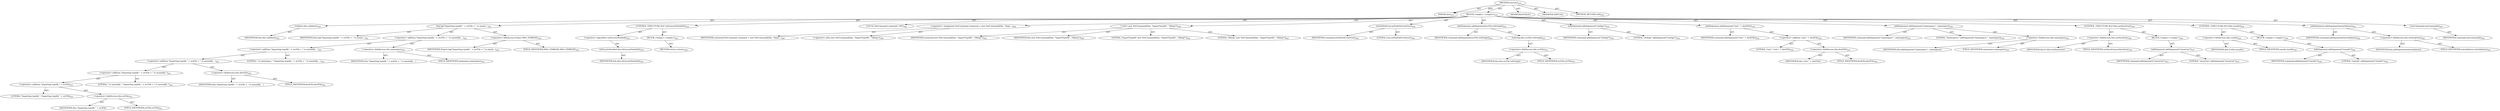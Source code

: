 digraph "execute" {  
"111669149704" [label = <(METHOD,execute)<SUB>219</SUB>> ]
"115964116999" [label = <(PARAM,this)<SUB>219</SUB>> ]
"25769803797" [label = <(BLOCK,&lt;empty&gt;,&lt;empty&gt;)<SUB>219</SUB>> ]
"30064771137" [label = <(validate,this.validate())<SUB>220</SUB>> ]
"68719476745" [label = <(IDENTIFIER,this,this.validate())<SUB>220</SUB>> ]
"30064771138" [label = <(log,log(&quot;Importing typelib &quot; + srcFile + &quot; to assem...)<SUB>221</SUB>> ]
"68719476746" [label = <(IDENTIFIER,this,log(&quot;Importing typelib &quot; + srcFile + &quot; to assem...)<SUB>221</SUB>> ]
"30064771139" [label = <(&lt;operator&gt;.addition,&quot;Importing typelib &quot; + srcFile + &quot; to assembly ...)<SUB>221</SUB>> ]
"30064771140" [label = <(&lt;operator&gt;.addition,&quot;Importing typelib &quot; + srcFile + &quot; to assembly ...)<SUB>221</SUB>> ]
"30064771141" [label = <(&lt;operator&gt;.addition,&quot;Importing typelib &quot; + srcFile + &quot; to assembly ...)<SUB>221</SUB>> ]
"30064771142" [label = <(&lt;operator&gt;.addition,&quot;Importing typelib &quot; + srcFile + &quot; to assembly &quot;)<SUB>221</SUB>> ]
"30064771143" [label = <(&lt;operator&gt;.addition,&quot;Importing typelib &quot; + srcFile)<SUB>221</SUB>> ]
"90194313230" [label = <(LITERAL,&quot;Importing typelib &quot;,&quot;Importing typelib &quot; + srcFile)<SUB>221</SUB>> ]
"30064771144" [label = <(&lt;operator&gt;.fieldAccess,this.srcFile)<SUB>221</SUB>> ]
"68719476787" [label = <(IDENTIFIER,this,&quot;Importing typelib &quot; + srcFile)> ]
"55834574866" [label = <(FIELD_IDENTIFIER,srcFile,srcFile)<SUB>221</SUB>> ]
"90194313231" [label = <(LITERAL,&quot; to assembly &quot;,&quot;Importing typelib &quot; + srcFile + &quot; to assembly &quot;)<SUB>222</SUB>> ]
"30064771145" [label = <(&lt;operator&gt;.fieldAccess,this.destFile)<SUB>222</SUB>> ]
"68719476788" [label = <(IDENTIFIER,this,&quot;Importing typelib &quot; + srcFile + &quot; to assembly ...)> ]
"55834574867" [label = <(FIELD_IDENTIFIER,destFile,destFile)<SUB>222</SUB>> ]
"90194313232" [label = <(LITERAL,&quot; in namespace &quot;,&quot;Importing typelib &quot; + srcFile + &quot; to assembly ...)<SUB>223</SUB>> ]
"30064771146" [label = <(&lt;operator&gt;.fieldAccess,this.namespace)<SUB>223</SUB>> ]
"68719476789" [label = <(IDENTIFIER,this,&quot;Importing typelib &quot; + srcFile + &quot; to assembly ...)> ]
"55834574868" [label = <(FIELD_IDENTIFIER,namespace,namespace)<SUB>223</SUB>> ]
"30064771147" [label = <(&lt;operator&gt;.fieldAccess,Project.MSG_VERBOSE)<SUB>223</SUB>> ]
"68719476790" [label = <(IDENTIFIER,Project,log(&quot;Importing typelib &quot; + srcFile + &quot; to assem...)<SUB>223</SUB>> ]
"55834574869" [label = <(FIELD_IDENTIFIER,MSG_VERBOSE,MSG_VERBOSE)<SUB>223</SUB>> ]
"47244640264" [label = <(CONTROL_STRUCTURE,IF,if (!isExecuteNeeded()))<SUB>225</SUB>> ]
"30064771148" [label = <(&lt;operator&gt;.logicalNot,!isExecuteNeeded())<SUB>225</SUB>> ]
"30064771149" [label = <(isExecuteNeeded,this.isExecuteNeeded())<SUB>225</SUB>> ]
"68719476747" [label = <(IDENTIFIER,this,this.isExecuteNeeded())<SUB>225</SUB>> ]
"25769803798" [label = <(BLOCK,&lt;empty&gt;,&lt;empty&gt;)<SUB>225</SUB>> ]
"146028888067" [label = <(RETURN,return;,return;)<SUB>226</SUB>> ]
"94489280519" [label = <(LOCAL,NetCommand command: ANY)<SUB>229</SUB>> ]
"30064771150" [label = <(&lt;operator&gt;.assignment,NetCommand command = new NetCommand(this, &quot;Impo...)<SUB>229</SUB>> ]
"68719476791" [label = <(IDENTIFIER,command,NetCommand command = new NetCommand(this, &quot;Impo...)<SUB>229</SUB>> ]
"30064771151" [label = <(&lt;operator&gt;.alloc,new NetCommand(this, &quot;ImportTypelib&quot;, &quot;tlbimp&quot;))<SUB>229</SUB>> ]
"30064771152" [label = <(&lt;init&gt;,new NetCommand(this, &quot;ImportTypelib&quot;, &quot;tlbimp&quot;))<SUB>229</SUB>> ]
"68719476792" [label = <(IDENTIFIER,command,new NetCommand(this, &quot;ImportTypelib&quot;, &quot;tlbimp&quot;))<SUB>229</SUB>> ]
"68719476748" [label = <(IDENTIFIER,this,new NetCommand(this, &quot;ImportTypelib&quot;, &quot;tlbimp&quot;))<SUB>229</SUB>> ]
"90194313233" [label = <(LITERAL,&quot;ImportTypelib&quot;,new NetCommand(this, &quot;ImportTypelib&quot;, &quot;tlbimp&quot;))<SUB>229</SUB>> ]
"90194313234" [label = <(LITERAL,&quot;tlbimp&quot;,new NetCommand(this, &quot;ImportTypelib&quot;, &quot;tlbimp&quot;))<SUB>229</SUB>> ]
"30064771153" [label = <(setFailOnError,setFailOnError(true))<SUB>230</SUB>> ]
"68719476793" [label = <(IDENTIFIER,command,setFailOnError(true))<SUB>230</SUB>> ]
"90194313235" [label = <(LITERAL,true,setFailOnError(true))<SUB>230</SUB>> ]
"30064771154" [label = <(addArgument,addArgument(srcFile.toString()))<SUB>231</SUB>> ]
"68719476794" [label = <(IDENTIFIER,command,addArgument(srcFile.toString()))<SUB>231</SUB>> ]
"30064771155" [label = <(toString,this.srcFile.toString())<SUB>231</SUB>> ]
"30064771156" [label = <(&lt;operator&gt;.fieldAccess,this.srcFile)<SUB>231</SUB>> ]
"68719476795" [label = <(IDENTIFIER,this,this.srcFile.toString())> ]
"55834574870" [label = <(FIELD_IDENTIFIER,srcFile,srcFile)<SUB>231</SUB>> ]
"30064771157" [label = <(addArgument,addArgument(&quot;/nologo&quot;))<SUB>233</SUB>> ]
"68719476796" [label = <(IDENTIFIER,command,addArgument(&quot;/nologo&quot;))<SUB>233</SUB>> ]
"90194313236" [label = <(LITERAL,&quot;/nologo&quot;,addArgument(&quot;/nologo&quot;))<SUB>233</SUB>> ]
"30064771158" [label = <(addArgument,addArgument(&quot;/out:&quot; + destFile))<SUB>234</SUB>> ]
"68719476797" [label = <(IDENTIFIER,command,addArgument(&quot;/out:&quot; + destFile))<SUB>234</SUB>> ]
"30064771159" [label = <(&lt;operator&gt;.addition,&quot;/out:&quot; + destFile)<SUB>234</SUB>> ]
"90194313237" [label = <(LITERAL,&quot;/out:&quot;,&quot;/out:&quot; + destFile)<SUB>234</SUB>> ]
"30064771160" [label = <(&lt;operator&gt;.fieldAccess,this.destFile)<SUB>234</SUB>> ]
"68719476798" [label = <(IDENTIFIER,this,&quot;/out:&quot; + destFile)> ]
"55834574871" [label = <(FIELD_IDENTIFIER,destFile,destFile)<SUB>234</SUB>> ]
"30064771161" [label = <(addArgument,addArgument(&quot;/namespace:&quot;, namespace))<SUB>235</SUB>> ]
"68719476799" [label = <(IDENTIFIER,command,addArgument(&quot;/namespace:&quot;, namespace))<SUB>235</SUB>> ]
"90194313238" [label = <(LITERAL,&quot;/namespace:&quot;,addArgument(&quot;/namespace:&quot;, namespace))<SUB>235</SUB>> ]
"30064771162" [label = <(&lt;operator&gt;.fieldAccess,this.namespace)<SUB>235</SUB>> ]
"68719476800" [label = <(IDENTIFIER,this,addArgument(&quot;/namespace:&quot;, namespace))> ]
"55834574872" [label = <(FIELD_IDENTIFIER,namespace,namespace)<SUB>235</SUB>> ]
"47244640265" [label = <(CONTROL_STRUCTURE,IF,if (this.useSysArray))<SUB>236</SUB>> ]
"30064771163" [label = <(&lt;operator&gt;.fieldAccess,this.useSysArray)<SUB>236</SUB>> ]
"68719476801" [label = <(IDENTIFIER,this,if (this.useSysArray))> ]
"55834574873" [label = <(FIELD_IDENTIFIER,useSysArray,useSysArray)<SUB>236</SUB>> ]
"25769803799" [label = <(BLOCK,&lt;empty&gt;,&lt;empty&gt;)<SUB>236</SUB>> ]
"30064771164" [label = <(addArgument,addArgument(&quot;/sysarray&quot;))<SUB>237</SUB>> ]
"68719476802" [label = <(IDENTIFIER,command,addArgument(&quot;/sysarray&quot;))<SUB>237</SUB>> ]
"90194313239" [label = <(LITERAL,&quot;/sysarray&quot;,addArgument(&quot;/sysarray&quot;))<SUB>237</SUB>> ]
"47244640266" [label = <(CONTROL_STRUCTURE,IF,if (this.unsafe))<SUB>239</SUB>> ]
"30064771165" [label = <(&lt;operator&gt;.fieldAccess,this.unsafe)<SUB>239</SUB>> ]
"68719476803" [label = <(IDENTIFIER,this,if (this.unsafe))> ]
"55834574874" [label = <(FIELD_IDENTIFIER,unsafe,unsafe)<SUB>239</SUB>> ]
"25769803800" [label = <(BLOCK,&lt;empty&gt;,&lt;empty&gt;)<SUB>239</SUB>> ]
"30064771166" [label = <(addArgument,addArgument(&quot;/unsafe&quot;))<SUB>240</SUB>> ]
"68719476804" [label = <(IDENTIFIER,command,addArgument(&quot;/unsafe&quot;))<SUB>240</SUB>> ]
"90194313240" [label = <(LITERAL,&quot;/unsafe&quot;,addArgument(&quot;/unsafe&quot;))<SUB>240</SUB>> ]
"30064771167" [label = <(addArgument,addArgument(extraOptions))<SUB>242</SUB>> ]
"68719476805" [label = <(IDENTIFIER,command,addArgument(extraOptions))<SUB>242</SUB>> ]
"30064771168" [label = <(&lt;operator&gt;.fieldAccess,this.extraOptions)<SUB>242</SUB>> ]
"68719476806" [label = <(IDENTIFIER,this,addArgument(extraOptions))> ]
"55834574875" [label = <(FIELD_IDENTIFIER,extraOptions,extraOptions)<SUB>242</SUB>> ]
"30064771169" [label = <(runCommand,runCommand())<SUB>243</SUB>> ]
"68719476807" [label = <(IDENTIFIER,command,runCommand())<SUB>243</SUB>> ]
"133143986198" [label = <(MODIFIER,PUBLIC)> ]
"133143986199" [label = <(MODIFIER,VIRTUAL)> ]
"128849018888" [label = <(METHOD_RETURN,void)<SUB>219</SUB>> ]
  "111669149704" -> "115964116999"  [ label = "AST: "] 
  "111669149704" -> "25769803797"  [ label = "AST: "] 
  "111669149704" -> "133143986198"  [ label = "AST: "] 
  "111669149704" -> "133143986199"  [ label = "AST: "] 
  "111669149704" -> "128849018888"  [ label = "AST: "] 
  "25769803797" -> "30064771137"  [ label = "AST: "] 
  "25769803797" -> "30064771138"  [ label = "AST: "] 
  "25769803797" -> "47244640264"  [ label = "AST: "] 
  "25769803797" -> "94489280519"  [ label = "AST: "] 
  "25769803797" -> "30064771150"  [ label = "AST: "] 
  "25769803797" -> "30064771152"  [ label = "AST: "] 
  "25769803797" -> "30064771153"  [ label = "AST: "] 
  "25769803797" -> "30064771154"  [ label = "AST: "] 
  "25769803797" -> "30064771157"  [ label = "AST: "] 
  "25769803797" -> "30064771158"  [ label = "AST: "] 
  "25769803797" -> "30064771161"  [ label = "AST: "] 
  "25769803797" -> "47244640265"  [ label = "AST: "] 
  "25769803797" -> "47244640266"  [ label = "AST: "] 
  "25769803797" -> "30064771167"  [ label = "AST: "] 
  "25769803797" -> "30064771169"  [ label = "AST: "] 
  "30064771137" -> "68719476745"  [ label = "AST: "] 
  "30064771138" -> "68719476746"  [ label = "AST: "] 
  "30064771138" -> "30064771139"  [ label = "AST: "] 
  "30064771138" -> "30064771147"  [ label = "AST: "] 
  "30064771139" -> "30064771140"  [ label = "AST: "] 
  "30064771139" -> "30064771146"  [ label = "AST: "] 
  "30064771140" -> "30064771141"  [ label = "AST: "] 
  "30064771140" -> "90194313232"  [ label = "AST: "] 
  "30064771141" -> "30064771142"  [ label = "AST: "] 
  "30064771141" -> "30064771145"  [ label = "AST: "] 
  "30064771142" -> "30064771143"  [ label = "AST: "] 
  "30064771142" -> "90194313231"  [ label = "AST: "] 
  "30064771143" -> "90194313230"  [ label = "AST: "] 
  "30064771143" -> "30064771144"  [ label = "AST: "] 
  "30064771144" -> "68719476787"  [ label = "AST: "] 
  "30064771144" -> "55834574866"  [ label = "AST: "] 
  "30064771145" -> "68719476788"  [ label = "AST: "] 
  "30064771145" -> "55834574867"  [ label = "AST: "] 
  "30064771146" -> "68719476789"  [ label = "AST: "] 
  "30064771146" -> "55834574868"  [ label = "AST: "] 
  "30064771147" -> "68719476790"  [ label = "AST: "] 
  "30064771147" -> "55834574869"  [ label = "AST: "] 
  "47244640264" -> "30064771148"  [ label = "AST: "] 
  "47244640264" -> "25769803798"  [ label = "AST: "] 
  "30064771148" -> "30064771149"  [ label = "AST: "] 
  "30064771149" -> "68719476747"  [ label = "AST: "] 
  "25769803798" -> "146028888067"  [ label = "AST: "] 
  "30064771150" -> "68719476791"  [ label = "AST: "] 
  "30064771150" -> "30064771151"  [ label = "AST: "] 
  "30064771152" -> "68719476792"  [ label = "AST: "] 
  "30064771152" -> "68719476748"  [ label = "AST: "] 
  "30064771152" -> "90194313233"  [ label = "AST: "] 
  "30064771152" -> "90194313234"  [ label = "AST: "] 
  "30064771153" -> "68719476793"  [ label = "AST: "] 
  "30064771153" -> "90194313235"  [ label = "AST: "] 
  "30064771154" -> "68719476794"  [ label = "AST: "] 
  "30064771154" -> "30064771155"  [ label = "AST: "] 
  "30064771155" -> "30064771156"  [ label = "AST: "] 
  "30064771156" -> "68719476795"  [ label = "AST: "] 
  "30064771156" -> "55834574870"  [ label = "AST: "] 
  "30064771157" -> "68719476796"  [ label = "AST: "] 
  "30064771157" -> "90194313236"  [ label = "AST: "] 
  "30064771158" -> "68719476797"  [ label = "AST: "] 
  "30064771158" -> "30064771159"  [ label = "AST: "] 
  "30064771159" -> "90194313237"  [ label = "AST: "] 
  "30064771159" -> "30064771160"  [ label = "AST: "] 
  "30064771160" -> "68719476798"  [ label = "AST: "] 
  "30064771160" -> "55834574871"  [ label = "AST: "] 
  "30064771161" -> "68719476799"  [ label = "AST: "] 
  "30064771161" -> "90194313238"  [ label = "AST: "] 
  "30064771161" -> "30064771162"  [ label = "AST: "] 
  "30064771162" -> "68719476800"  [ label = "AST: "] 
  "30064771162" -> "55834574872"  [ label = "AST: "] 
  "47244640265" -> "30064771163"  [ label = "AST: "] 
  "47244640265" -> "25769803799"  [ label = "AST: "] 
  "30064771163" -> "68719476801"  [ label = "AST: "] 
  "30064771163" -> "55834574873"  [ label = "AST: "] 
  "25769803799" -> "30064771164"  [ label = "AST: "] 
  "30064771164" -> "68719476802"  [ label = "AST: "] 
  "30064771164" -> "90194313239"  [ label = "AST: "] 
  "47244640266" -> "30064771165"  [ label = "AST: "] 
  "47244640266" -> "25769803800"  [ label = "AST: "] 
  "30064771165" -> "68719476803"  [ label = "AST: "] 
  "30064771165" -> "55834574874"  [ label = "AST: "] 
  "25769803800" -> "30064771166"  [ label = "AST: "] 
  "30064771166" -> "68719476804"  [ label = "AST: "] 
  "30064771166" -> "90194313240"  [ label = "AST: "] 
  "30064771167" -> "68719476805"  [ label = "AST: "] 
  "30064771167" -> "30064771168"  [ label = "AST: "] 
  "30064771168" -> "68719476806"  [ label = "AST: "] 
  "30064771168" -> "55834574875"  [ label = "AST: "] 
  "30064771169" -> "68719476807"  [ label = "AST: "] 
  "111669149704" -> "115964116999"  [ label = "DDG: "] 
}
